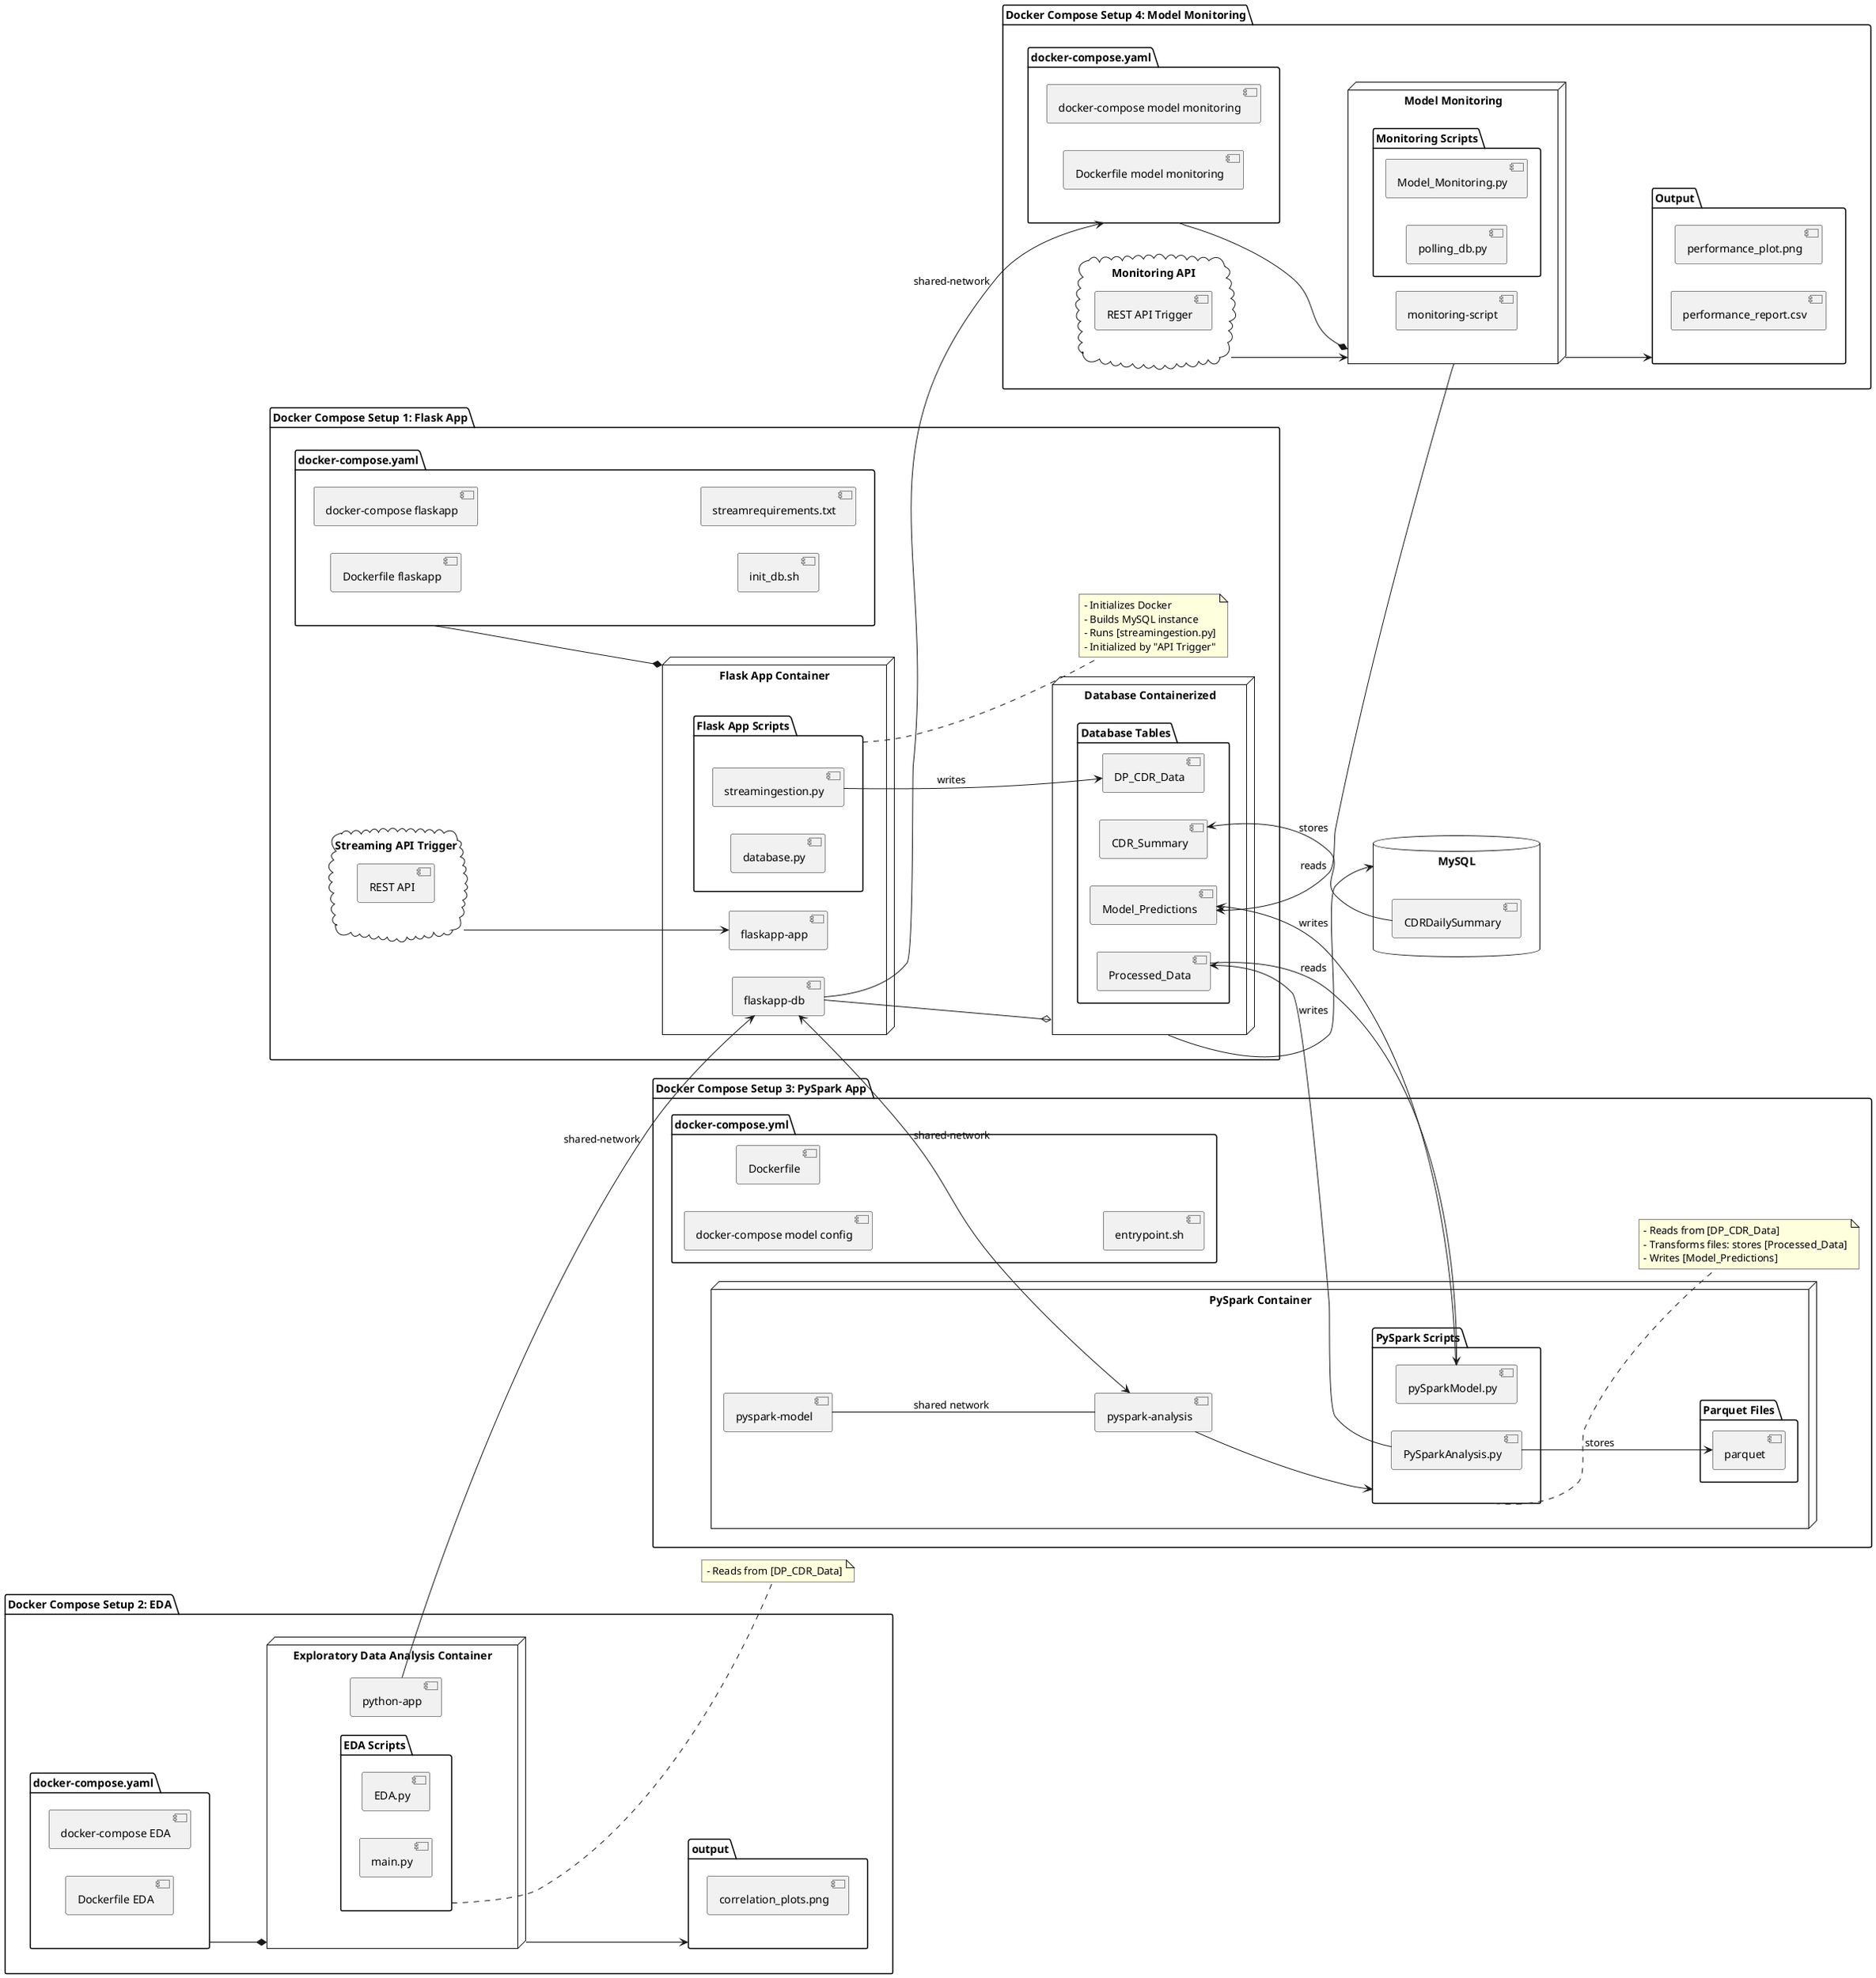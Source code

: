 @startuml
left to right direction

package "Docker Compose Setup 2: EDA" as eda {
    folder "docker-compose.yaml" as eda_compose {
        [docker-compose EDA]
        [Dockerfile EDA]
    }

    node "Exploratory Data Analysis Container" as eda_container {
        [python-app]

        folder "EDA Scripts" {
            [EDA.py]
            [main.py]
        }
    }

    folder "output" as output_eda {
        [correlation_plots.png]
    }
}
note right of "EDA Scripts"
    - Reads from [DP_CDR_Data]
end note

package "Docker Compose Setup 1: Flask App" as flaskapp {
    folder "docker-compose.yaml" as flaskapp_compose {
        [Dockerfile flaskapp]
        [docker-compose flaskapp]
        [init_db.sh]
        [streamrequirements.txt]
    }

    node "Flask App Container" as flaskapp_container {
        [flaskapp-app]
        [flaskapp-db]

        folder "Flask App Scripts" {
            [streamingestion.py]
            [database.py]
        }
    }
    note right of "Flask App Scripts"
        - Initializes Docker
        - Builds MySQL instance
        - Runs [streamingestion.py]
        - Initialized by "API Trigger"
    end note

    node "Database Containerized" as database_container {
        folder "Database Tables" {
            [DP_CDR_Data]
            [Processed_Data]
            [Model_Predictions]
            [CDR_Summary]
        }
    }

    cloud "Streaming API Trigger" as stream_api_trigger {
        [REST API]
    }
}

package "Docker Compose Setup 3: PySpark App" as pyspark {
    folder "docker-compose.yml" as pyspark_compose {
        [docker-compose model config]
        [Dockerfile]
        [entrypoint.sh]
    }

    node "PySpark Container" as pyspark_container {
        [pyspark-analysis]
        [pyspark-model]

        folder "PySpark Scripts" {
            [PySparkAnalysis.py]
            [pySparkModel.py]
        }

        folder "Parquet Files" {
            [parquet]
        }
    }
    note right of "PySpark Scripts"
        - Reads from [DP_CDR_Data]
        - Transforms files: stores [Processed_Data]
        - Writes [Model_Predictions]
    end note
}

package "Docker Compose Setup 4: Model Monitoring" as monitoring {
    folder "docker-compose.yaml" as monitoring_compose {
        [docker-compose model monitoring]
        [Dockerfile model monitoring]
    }

    node "Model Monitoring" as monitoring_scripts {
        [monitoring-script]
        folder "Monitoring Scripts" {
            [Model_Monitoring.py]
            [polling_db.py]
        }
    }

    folder "Output" as monitoring_output {
        [performance_plot.png]
        [performance_report.csv]
    }

    cloud "Monitoring API" as monitoring_api {
        [REST API Trigger]
    }
}

database "MySQL" as mysql {
    [CDRDailySummary]
}

' Relationships
[stream_api_trigger] --> [flaskapp-app]
[streamingestion.py] --> [DP_CDR_Data] : writes
[flaskapp_compose] --* [flaskapp_container]
[flaskapp-db] --o [database_container]
[python-app] --> [flaskapp-db] : shared-network
[eda_container] --> [output_eda]
[eda_compose] --* [eda_container]
[monitoring_api] --> [monitoring_scripts]
[monitoring_compose] --* [monitoring_scripts]

[flaskapp-db] <--> [pyspark-analysis] : shared-network
[PySparkAnalysis.py] --> [Processed_Data] : writes
[PySparkAnalysis.py] --> [parquet] : stores
[pyspark-analysis] --> [PySpark Scripts]
[pySparkModel.py] --> [Model_Predictions] : writes
[pyspark-model] -- [pyspark-analysis] : shared network
[Processed_Data] --> [pySparkModel.py] : reads

[monitoring_scripts] --> [monitoring_output]
[database_container] --> [mysql]
[CDRDailySummary] --> [CDR_Summary] : stores
[flaskapp-db] --> [monitoring_compose] : shared-network
[monitoring_scripts] --> [Model_Predictions] : reads
@enduml
